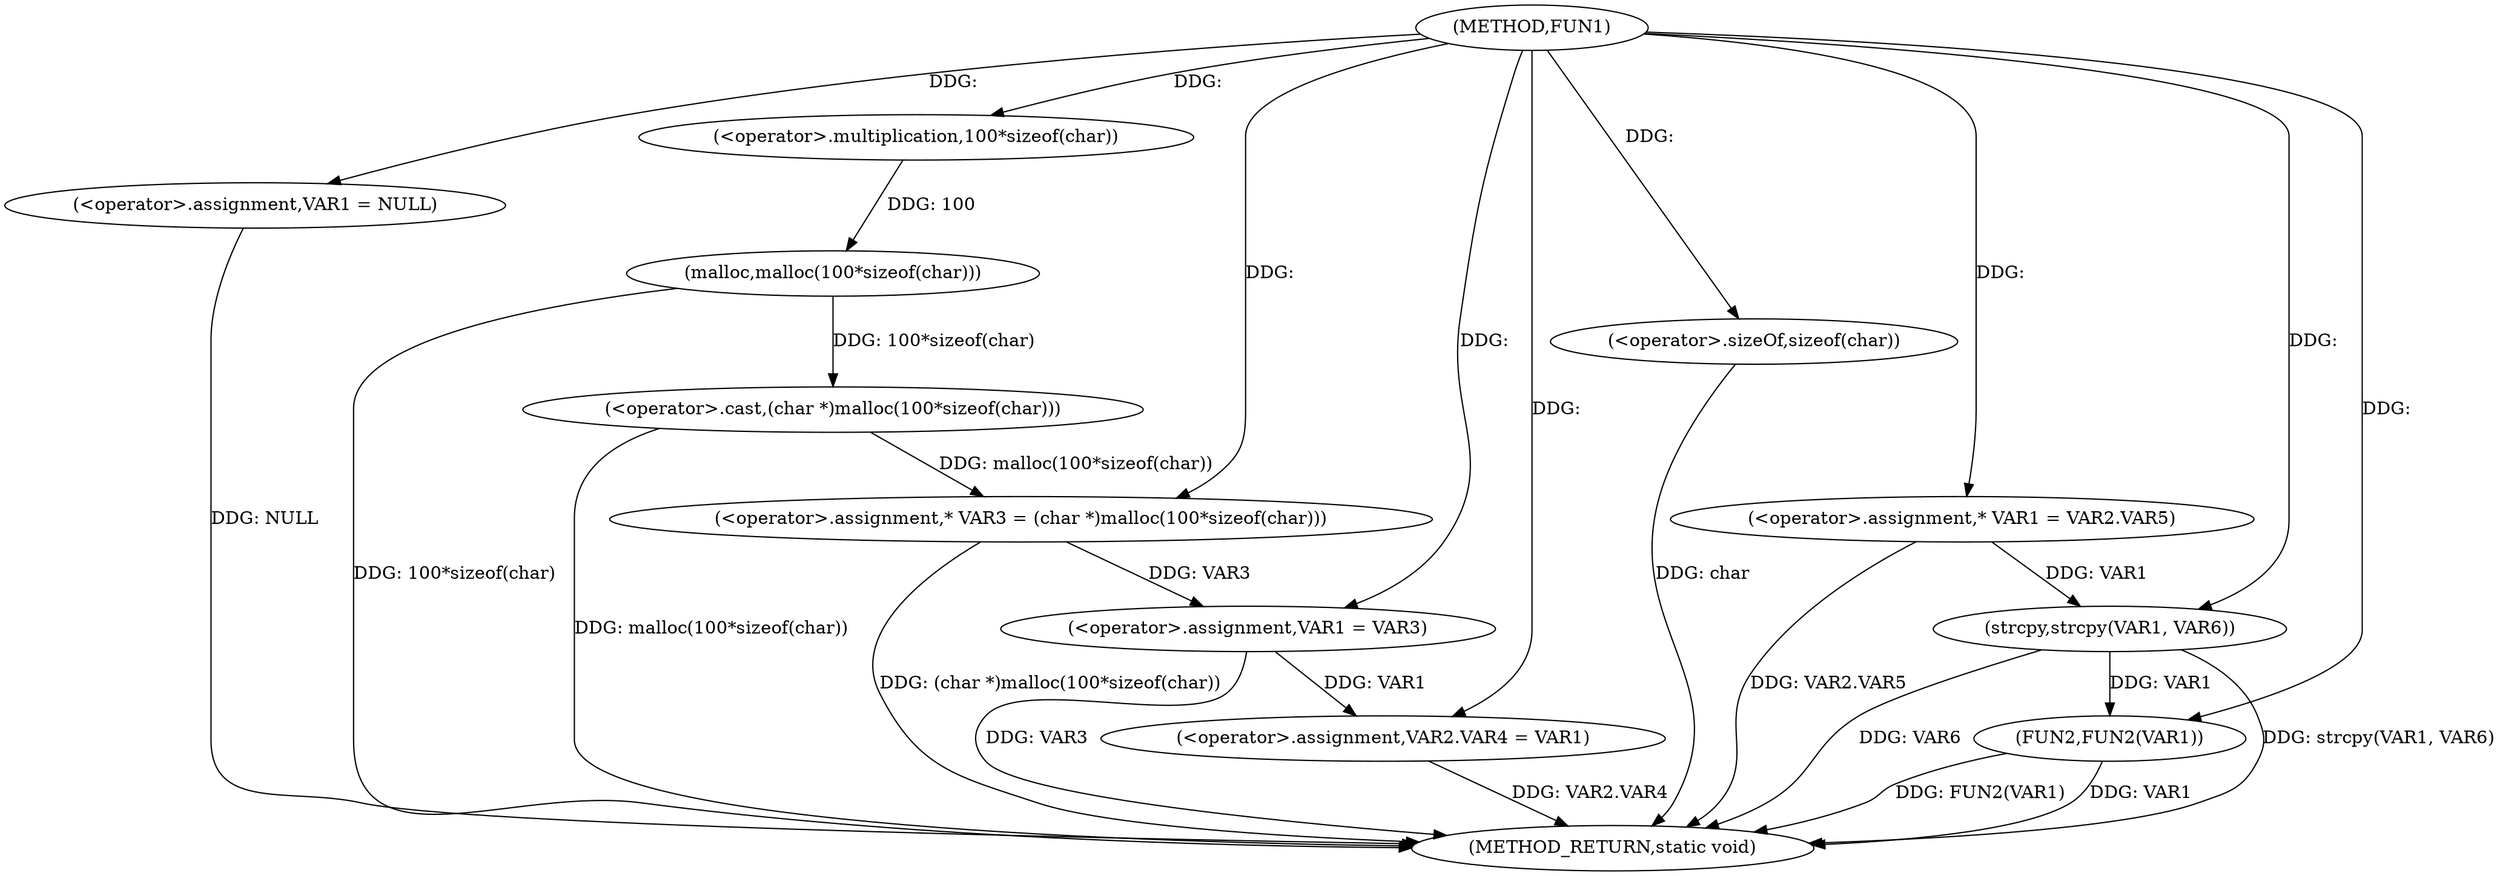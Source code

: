 digraph FUN1 {  
"1000100" [label = "(METHOD,FUN1)" ]
"1000140" [label = "(METHOD_RETURN,static void)" ]
"1000104" [label = "(<operator>.assignment,VAR1 = NULL)" ]
"1000109" [label = "(<operator>.assignment,* VAR3 = (char *)malloc(100*sizeof(char)))" ]
"1000111" [label = "(<operator>.cast,(char *)malloc(100*sizeof(char)))" ]
"1000113" [label = "(malloc,malloc(100*sizeof(char)))" ]
"1000114" [label = "(<operator>.multiplication,100*sizeof(char))" ]
"1000116" [label = "(<operator>.sizeOf,sizeof(char))" ]
"1000118" [label = "(<operator>.assignment,VAR1 = VAR3)" ]
"1000121" [label = "(<operator>.assignment,VAR2.VAR4 = VAR1)" ]
"1000128" [label = "(<operator>.assignment,* VAR1 = VAR2.VAR5)" ]
"1000135" [label = "(strcpy,strcpy(VAR1, VAR6))" ]
"1000138" [label = "(FUN2,FUN2(VAR1))" ]
  "1000116" -> "1000140"  [ label = "DDG: char"] 
  "1000128" -> "1000140"  [ label = "DDG: VAR2.VAR5"] 
  "1000113" -> "1000140"  [ label = "DDG: 100*sizeof(char)"] 
  "1000138" -> "1000140"  [ label = "DDG: VAR1"] 
  "1000121" -> "1000140"  [ label = "DDG: VAR2.VAR4"] 
  "1000135" -> "1000140"  [ label = "DDG: strcpy(VAR1, VAR6)"] 
  "1000111" -> "1000140"  [ label = "DDG: malloc(100*sizeof(char))"] 
  "1000118" -> "1000140"  [ label = "DDG: VAR3"] 
  "1000138" -> "1000140"  [ label = "DDG: FUN2(VAR1)"] 
  "1000109" -> "1000140"  [ label = "DDG: (char *)malloc(100*sizeof(char))"] 
  "1000135" -> "1000140"  [ label = "DDG: VAR6"] 
  "1000104" -> "1000140"  [ label = "DDG: NULL"] 
  "1000100" -> "1000104"  [ label = "DDG: "] 
  "1000111" -> "1000109"  [ label = "DDG: malloc(100*sizeof(char))"] 
  "1000100" -> "1000109"  [ label = "DDG: "] 
  "1000113" -> "1000111"  [ label = "DDG: 100*sizeof(char)"] 
  "1000114" -> "1000113"  [ label = "DDG: 100"] 
  "1000100" -> "1000114"  [ label = "DDG: "] 
  "1000100" -> "1000116"  [ label = "DDG: "] 
  "1000109" -> "1000118"  [ label = "DDG: VAR3"] 
  "1000100" -> "1000118"  [ label = "DDG: "] 
  "1000118" -> "1000121"  [ label = "DDG: VAR1"] 
  "1000100" -> "1000121"  [ label = "DDG: "] 
  "1000100" -> "1000128"  [ label = "DDG: "] 
  "1000128" -> "1000135"  [ label = "DDG: VAR1"] 
  "1000100" -> "1000135"  [ label = "DDG: "] 
  "1000135" -> "1000138"  [ label = "DDG: VAR1"] 
  "1000100" -> "1000138"  [ label = "DDG: "] 
}
